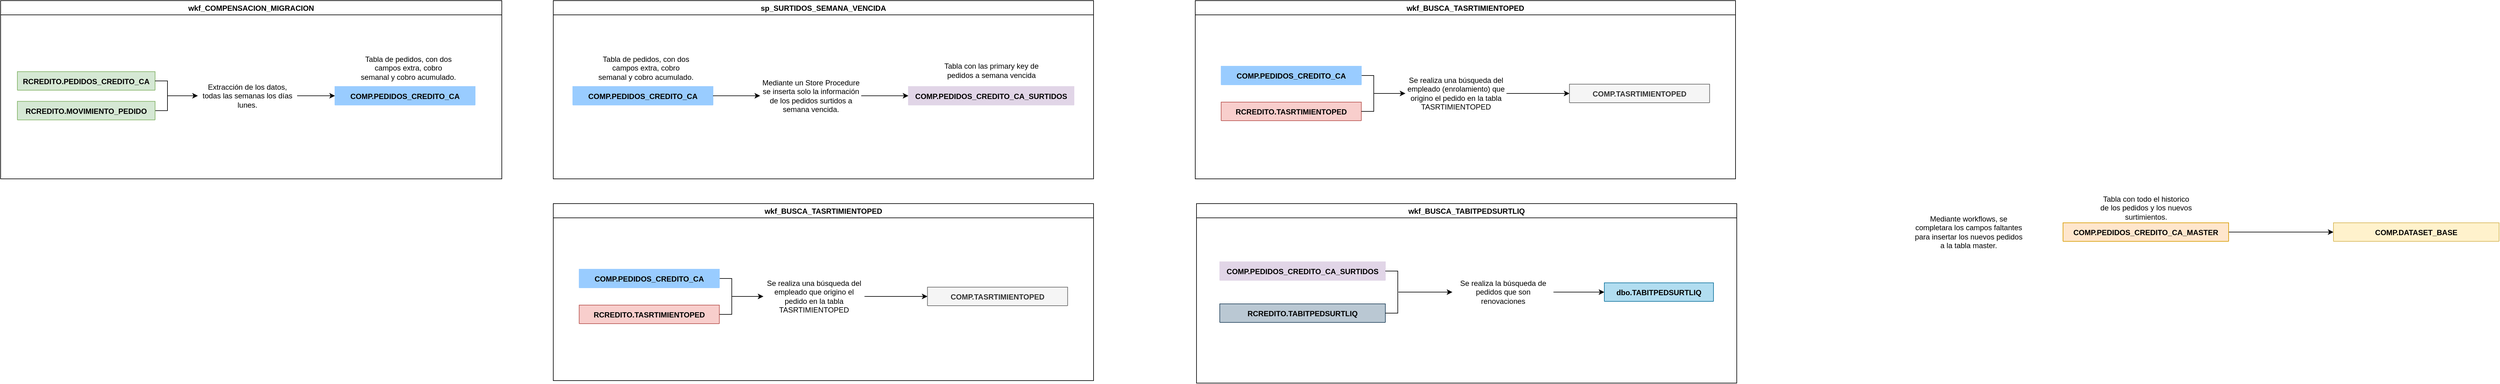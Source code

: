 <mxfile version="13.9.9" type="github"><diagram id="7vvKM-h0RmsxbN4j_LpW" name="Page-1"><mxGraphModel dx="594" dy="1976" grid="0" gridSize="10" guides="1" tooltips="1" connect="1" arrows="1" fold="1" page="1" pageScale="1" pageWidth="827" pageHeight="1169" background="#FFFFFF" math="0" shadow="0"><root><mxCell id="0"/><mxCell id="1" parent="0"/><mxCell id="TO6H9Lhz3oGzdz73a_7L-95" style="edgeStyle=orthogonalEdgeStyle;rounded=0;orthogonalLoop=1;jettySize=auto;html=1;" parent="1" source="TO6H9Lhz3oGzdz73a_7L-54" target="TO6H9Lhz3oGzdz73a_7L-82" edge="1"><mxGeometry relative="1" as="geometry"/></mxCell><mxCell id="TO6H9Lhz3oGzdz73a_7L-54" value="COMP.PEDIDOS_CREDITO_CA_MASTER" style="shape=table;startSize=30;container=1;collapsible=1;childLayout=tableLayout;fixedRows=1;rowLines=0;fontStyle=1;align=center;resizeLast=1;fillColor=#ffe6cc;strokeColor=#d79b00;" parent="1" vertex="1" collapsed="1"><mxGeometry x="4170" y="236" width="267" height="30" as="geometry"><mxRectangle x="2504" y="228" width="210.66" height="1045" as="alternateBounds"/></mxGeometry></mxCell><mxCell id="TO6H9Lhz3oGzdz73a_7L-55" value="" style="shape=partialRectangle;collapsible=0;dropTarget=0;pointerEvents=0;fillColor=none;top=0;left=0;bottom=1;right=0;points=[[0,0.5],[1,0.5]];portConstraint=eastwest;" parent="TO6H9Lhz3oGzdz73a_7L-54" vertex="1"><mxGeometry y="30" width="210.66" height="30" as="geometry"/></mxCell><mxCell id="TO6H9Lhz3oGzdz73a_7L-56" value="PK" style="shape=partialRectangle;connectable=0;fillColor=none;top=0;left=0;bottom=0;right=0;fontStyle=1;overflow=hidden;" parent="TO6H9Lhz3oGzdz73a_7L-55" vertex="1"><mxGeometry width="30" height="30" as="geometry"/></mxCell><mxCell id="TO6H9Lhz3oGzdz73a_7L-57" value="UniqueID" style="shape=partialRectangle;connectable=0;fillColor=none;top=0;left=0;bottom=0;right=0;align=left;spacingLeft=6;fontStyle=5;overflow=hidden;" parent="TO6H9Lhz3oGzdz73a_7L-55" vertex="1"><mxGeometry x="30" width="180.66" height="30" as="geometry"/></mxCell><mxCell id="TO6H9Lhz3oGzdz73a_7L-58" value="" style="shape=partialRectangle;collapsible=0;dropTarget=0;pointerEvents=0;fillColor=none;top=0;left=0;bottom=0;right=0;points=[[0,0.5],[1,0.5]];portConstraint=eastwest;" parent="TO6H9Lhz3oGzdz73a_7L-54" vertex="1"><mxGeometry y="60" width="210.66" height="935" as="geometry"/></mxCell><mxCell id="TO6H9Lhz3oGzdz73a_7L-59" value="" style="shape=partialRectangle;connectable=0;fillColor=none;top=0;left=0;bottom=0;right=0;editable=1;overflow=hidden;" parent="TO6H9Lhz3oGzdz73a_7L-58" vertex="1"><mxGeometry width="30" height="935" as="geometry"/></mxCell><mxCell id="TO6H9Lhz3oGzdz73a_7L-60" value="FIPAIS&#xA;FICANAL&#xA;FISUCURSAL&#xA;FINOPEDIDO&#xA;FICTEID&#xA;FINOTIENDA&#xA;FIPLAZO&#xA;FDCSALDOCAPITAL&#xA;FDCINTXFINANCIAR&#xA;FIUNIDADNEGOCIO&#xA;FDFECHASURT&#xA;FNIMPORTEABONO&#xA;FIZONAGEO&#xA;FCEMPNUM&#xA;FIPLATAFORMA&#xA;FINOMVTO&#xA;FNMOVPIMP&#xA;FITIPOOP&#xA;FISUCORIG&#xA;FINOPEDANT&#xA;FCEMPNUMSURT&#xA;FCEMPNUMORIGINA&#xA;FCEMPNUMACT&#xA;FINOTIENDAVEND&#xA;FIPAGOPUNTUAL&#xA;FIESSEGURO &#xA;FINOPEDIDOPPSEG &#xA;FITIPOCLIENTE&#xA;SDO_ACTUAL&#xA;MORA_ACTUAL&#xA;SDO_ATRASADO &#xA;SDOTOT_INI&#xA;PERIODOS_CORRIDOS&#xA;SEGMENTOPEDIDO_LIQ&#xA;PEDIDO_SEGURO&#xA;PAISGEO&#xA;CUADRANTEGEO&#xA;ZONAGEO&#xA;FCEMPLEADO_TOP&#xA;BAZ_DIGEMPLEADO&#xA;BAZDIGCANALVEND&#xA;FINOPEDIDOVEND&#xA;EMPLEADOTOPVEND&#xA;FIPAISORIG&#xA;FICANORIG&#xA;EMPLEADOTOPCTO&#xA;COBRO_ACUMULADO_LIQ&#xA;COBRO_SEMANA_LIQ&#xA;SDO_LIQUIDADO_RENOV_LIQ&#xA;PLAZO_LIQ&#xA;TIPO_CLIENTE_LIQ&#xA;PERIODOS_CORRIDOS_LIQ&#xA;SURTIMIENTO_LIQ&#xA;CAP_INI_LIQ&#xA;INT_INI_LIQ&#xA;SDOTOT_INI_LIQ&#xA;FIUNIDADNEGOCIO_LIQ&#xA;ABONONORMAL_LIQ&#xA;SDO_ATRASADO_LIQ&#xA;SEM_ATRASO_LIQ&#xA;SDO_ACTUAL_LIQ&#xA;MORA_ACTUAL_LIQ&#xA;PRIMA_SEGURO&#xA;ATRASO_INI&#xA;EMPLEADO_SURTIO_LIQ" style="shape=partialRectangle;connectable=0;fillColor=none;top=0;left=0;bottom=0;right=0;align=left;spacingLeft=6;overflow=hidden;" parent="TO6H9Lhz3oGzdz73a_7L-58" vertex="1"><mxGeometry x="30" width="180.66" height="935" as="geometry"/></mxCell><mxCell id="TO6H9Lhz3oGzdz73a_7L-61" value="" style="shape=partialRectangle;collapsible=0;dropTarget=0;pointerEvents=0;fillColor=none;top=0;left=0;bottom=0;right=0;points=[[0,0.5],[1,0.5]];portConstraint=eastwest;" parent="TO6H9Lhz3oGzdz73a_7L-54" vertex="1"><mxGeometry y="995" width="210.66" height="30" as="geometry"/></mxCell><mxCell id="TO6H9Lhz3oGzdz73a_7L-62" value="" style="shape=partialRectangle;connectable=0;fillColor=none;top=0;left=0;bottom=0;right=0;editable=1;overflow=hidden;" parent="TO6H9Lhz3oGzdz73a_7L-61" vertex="1"><mxGeometry width="30" height="30" as="geometry"/></mxCell><mxCell id="TO6H9Lhz3oGzdz73a_7L-63" value="" style="shape=partialRectangle;connectable=0;fillColor=none;top=0;left=0;bottom=0;right=0;align=left;spacingLeft=6;overflow=hidden;" parent="TO6H9Lhz3oGzdz73a_7L-61" vertex="1"><mxGeometry x="30" width="180.66" height="30" as="geometry"/></mxCell><mxCell id="TO6H9Lhz3oGzdz73a_7L-64" value="" style="shape=partialRectangle;collapsible=0;dropTarget=0;pointerEvents=0;fillColor=none;top=0;left=0;bottom=0;right=0;points=[[0,0.5],[1,0.5]];portConstraint=eastwest;" parent="TO6H9Lhz3oGzdz73a_7L-54" vertex="1"><mxGeometry y="1025" width="210.66" height="20" as="geometry"/></mxCell><mxCell id="TO6H9Lhz3oGzdz73a_7L-65" value="" style="shape=partialRectangle;connectable=0;fillColor=none;top=0;left=0;bottom=0;right=0;editable=1;overflow=hidden;" parent="TO6H9Lhz3oGzdz73a_7L-64" vertex="1"><mxGeometry width="30" height="20" as="geometry"/></mxCell><mxCell id="TO6H9Lhz3oGzdz73a_7L-66" value="" style="shape=partialRectangle;connectable=0;fillColor=none;top=0;left=0;bottom=0;right=0;align=left;spacingLeft=6;overflow=hidden;" parent="TO6H9Lhz3oGzdz73a_7L-64" vertex="1"><mxGeometry x="30" width="180.66" height="20" as="geometry"/></mxCell><mxCell id="XvfDKLHzEZaw35lS_-8k-10" value="Mediante workflows, se completara los campos faltantes para insertar los nuevos pedidos a la tabla master." style="text;html=1;strokeColor=none;fillColor=none;align=center;verticalAlign=middle;whiteSpace=wrap;rounded=0;" parent="1" vertex="1"><mxGeometry x="3928" y="230" width="180" height="42" as="geometry"/></mxCell><mxCell id="XvfDKLHzEZaw35lS_-8k-12" value="Tabla con todo el historico de los pedidos y los nuevos surtimientos." style="text;html=1;strokeColor=none;fillColor=none;align=center;verticalAlign=middle;whiteSpace=wrap;rounded=0;" parent="1" vertex="1"><mxGeometry x="4226.5" y="190" width="154" height="44" as="geometry"/></mxCell><mxCell id="TO6H9Lhz3oGzdz73a_7L-82" value="COMP.DATASET_BASE" style="shape=table;startSize=30;container=1;collapsible=1;childLayout=tableLayout;fixedRows=1;rowLines=0;fontStyle=1;align=center;resizeLast=1;fillColor=#fff2cc;strokeColor=#d6b656;" parent="1" vertex="1" collapsed="1"><mxGeometry x="4606" y="236" width="267" height="30" as="geometry"><mxRectangle x="2940" y="228" width="210.66" height="1225.582" as="alternateBounds"/></mxGeometry></mxCell><mxCell id="TO6H9Lhz3oGzdz73a_7L-83" value="" style="shape=partialRectangle;collapsible=0;dropTarget=0;pointerEvents=0;fillColor=none;top=0;left=0;bottom=1;right=0;points=[[0,0.5],[1,0.5]];portConstraint=eastwest;" parent="TO6H9Lhz3oGzdz73a_7L-82" vertex="1"><mxGeometry y="30" width="210.66" height="30" as="geometry"/></mxCell><mxCell id="TO6H9Lhz3oGzdz73a_7L-84" value="PK" style="shape=partialRectangle;connectable=0;fillColor=none;top=0;left=0;bottom=0;right=0;fontStyle=1;overflow=hidden;" parent="TO6H9Lhz3oGzdz73a_7L-83" vertex="1"><mxGeometry width="30" height="30" as="geometry"/></mxCell><mxCell id="TO6H9Lhz3oGzdz73a_7L-85" value="UniqueID" style="shape=partialRectangle;connectable=0;fillColor=none;top=0;left=0;bottom=0;right=0;align=left;spacingLeft=6;fontStyle=5;overflow=hidden;" parent="TO6H9Lhz3oGzdz73a_7L-83" vertex="1"><mxGeometry x="30" width="180.66" height="30" as="geometry"/></mxCell><mxCell id="TO6H9Lhz3oGzdz73a_7L-86" value="" style="shape=partialRectangle;collapsible=0;dropTarget=0;pointerEvents=0;fillColor=none;top=0;left=0;bottom=0;right=0;points=[[0,0.5],[1,0.5]];portConstraint=eastwest;" parent="TO6H9Lhz3oGzdz73a_7L-82" vertex="1"><mxGeometry y="60" width="210.66" height="1115" as="geometry"/></mxCell><mxCell id="TO6H9Lhz3oGzdz73a_7L-87" value="" style="shape=partialRectangle;connectable=0;fillColor=none;top=0;left=0;bottom=0;right=0;editable=1;overflow=hidden;" parent="TO6H9Lhz3oGzdz73a_7L-86" vertex="1"><mxGeometry width="30" height="1115" as="geometry"/></mxCell><mxCell id="TO6H9Lhz3oGzdz73a_7L-88" value="﻿FIPAISID&#xA;FICANAL&#xA;FISUCURSAL&#xA;FINOPEDIDO&#xA;SURTIMIENTO&#xA;ABONONORMAL&#xA;PLAZO&#xA;SDO_ACTUAL&#xA;MORA_ACTUAL&#xA;SDO_ATRASADO&#xA;CAP_INI&#xA;INT_INI&#xA;SDOTOT_INI&#xA;FIUNIDADNEGOCIO&#xA;PERIODOS_CORRIDOS&#xA;PAISCU&#xA;CANALCU&#xA;SUCURSALCU&#xA;FOLIO&#xA;TIPO_CLIENTE&#xA;SEM_ATRASO&#xA;FINGCIOID&#xA;FINOTIENDA&#xA;FICTEID&#xA;FIDIGITOVER&#xA;FCEMPNUM&#xA;SEGMENTO&#xA;FIDEPTOID&#xA;ZONACOBZA&#xA;PEDIDO_LIQ&#xA;PEDIDO_SEGURO&#xA;PAISGEO&#xA;CUADRANTEGEO&#xA;ZONAGEO&#xA;FCEMPLEADO_TOP&#xA;COBRO_ACUMULADO&#xA;COBRO_SEMANA&#xA;BAZ_DIGEMPLEADO&#xA;BAZDIG&#xA;FCEMPNUMORIGINA&#xA;CANALVEND&#xA;FINOTIENDAVEND&#xA;FINOPEDIDOVEND&#xA;EMPLEADOTOPVEND&#xA;FIPAISORIG&#xA;FICANORIG&#xA;FISUCORIG&#xA;FINOPEDANT&#xA;EMPLEADOTOPCTO&#xA;COBRO_ACUMULADO_LIQ&#xA;COBRO_SEMANA_LIQ&#xA;SDO_LIQUIDADO_RENOV_LIQ&#xA;PLAZO_LIQ&#xA;TIPO_CLIENTE_LIQ&#xA;PERIODOS_CORRIDOS_LIQ&#xA;SURTIMIENTO_LIQ&#xA;CAP_INI_LIQ&#xA;INT_INI_LIQ&#xA;SDOTOT_INI_LIQ&#xA;FIUNIDADNEGOCIO_LIQ&#xA;ABONONORMAL_LIQ&#xA;SDO_ATRASADO_LIQ&#xA;SEM_ATRASO_LIQ&#xA;SDO_ACTUAL_LIQ&#xA;MORA_ACTUAL_LIQ&#xA;PRIMA_SEGURO&#xA;FIESSEGURO&#xA;ATRASO_INI&#xA;EMPLEADO_SURTIO_LIQ&#xA;PAGO_PUNTUAL&#xA;PAIS_SOL&#xA;CANAL_SOL&#xA;SUCURSAL_SOL&#xA;NUMSOLICITUD&#xA;TIPO_SOL&#xA;FECHA_AUT&#xA;MARCAS&#xA;EMP_SOL&#xA;EMP_AUT" style="shape=partialRectangle;connectable=0;fillColor=none;top=0;left=0;bottom=0;right=0;align=left;spacingLeft=6;overflow=hidden;" parent="TO6H9Lhz3oGzdz73a_7L-86" vertex="1"><mxGeometry x="30" width="180.66" height="1115" as="geometry"/></mxCell><mxCell id="TO6H9Lhz3oGzdz73a_7L-89" value="" style="shape=partialRectangle;collapsible=0;dropTarget=0;pointerEvents=0;fillColor=none;top=0;left=0;bottom=0;right=0;points=[[0,0.5],[1,0.5]];portConstraint=eastwest;" parent="TO6H9Lhz3oGzdz73a_7L-82" vertex="1"><mxGeometry y="1175" width="210.66" height="30" as="geometry"/></mxCell><mxCell id="TO6H9Lhz3oGzdz73a_7L-90" value="" style="shape=partialRectangle;connectable=0;fillColor=none;top=0;left=0;bottom=0;right=0;editable=1;overflow=hidden;" parent="TO6H9Lhz3oGzdz73a_7L-89" vertex="1"><mxGeometry width="30" height="30" as="geometry"/></mxCell><mxCell id="TO6H9Lhz3oGzdz73a_7L-91" value="" style="shape=partialRectangle;connectable=0;fillColor=none;top=0;left=0;bottom=0;right=0;align=left;spacingLeft=6;overflow=hidden;" parent="TO6H9Lhz3oGzdz73a_7L-89" vertex="1"><mxGeometry x="30" width="180.66" height="30" as="geometry"/></mxCell><mxCell id="TO6H9Lhz3oGzdz73a_7L-92" value="" style="shape=partialRectangle;collapsible=0;dropTarget=0;pointerEvents=0;fillColor=none;top=0;left=0;bottom=0;right=0;points=[[0,0.5],[1,0.5]];portConstraint=eastwest;" parent="TO6H9Lhz3oGzdz73a_7L-82" vertex="1"><mxGeometry y="1205" width="210.66" height="20" as="geometry"/></mxCell><mxCell id="TO6H9Lhz3oGzdz73a_7L-93" value="" style="shape=partialRectangle;connectable=0;fillColor=none;top=0;left=0;bottom=0;right=0;editable=1;overflow=hidden;" parent="TO6H9Lhz3oGzdz73a_7L-92" vertex="1"><mxGeometry width="30" height="20" as="geometry"/></mxCell><mxCell id="TO6H9Lhz3oGzdz73a_7L-94" value="" style="shape=partialRectangle;connectable=0;fillColor=none;top=0;left=0;bottom=0;right=0;align=left;spacingLeft=6;overflow=hidden;" parent="TO6H9Lhz3oGzdz73a_7L-92" vertex="1"><mxGeometry x="30" width="180.66" height="20" as="geometry"/></mxCell><mxCell id="hutU6tRgzpRyq-CcQM-8-56" value="wkf_COMPENSACION_MIGRACION" style="swimlane;" vertex="1" parent="1"><mxGeometry x="845" y="-123" width="808" height="288" as="geometry"><mxRectangle x="845" y="-123" width="229" height="23" as="alternateBounds"/></mxGeometry></mxCell><mxCell id="hutU6tRgzpRyq-CcQM-8-161" value="RCREDITO.PEDIDOS_CREDITO_CA" style="shape=table;startSize=30;container=1;collapsible=1;childLayout=tableLayout;fixedRows=1;rowLines=0;fontStyle=1;align=center;resizeLast=1;fillColor=#d5e8d4;strokeColor=#82b366;" vertex="1" collapsed="1" parent="hutU6tRgzpRyq-CcQM-8-56"><mxGeometry x="27" y="114.75" width="222" height="30" as="geometry"><mxRectangle x="862" y="204" width="190" height="1200" as="alternateBounds"/></mxGeometry></mxCell><mxCell id="hutU6tRgzpRyq-CcQM-8-162" value="" style="shape=partialRectangle;collapsible=0;dropTarget=0;pointerEvents=0;fillColor=none;top=0;left=0;bottom=1;right=0;points=[[0,0.5],[1,0.5]];portConstraint=eastwest;" vertex="1" parent="hutU6tRgzpRyq-CcQM-8-161"><mxGeometry y="30" width="190" height="30" as="geometry"/></mxCell><mxCell id="hutU6tRgzpRyq-CcQM-8-163" value="PK" style="shape=partialRectangle;connectable=0;fillColor=none;top=0;left=0;bottom=0;right=0;fontStyle=1;overflow=hidden;" vertex="1" parent="hutU6tRgzpRyq-CcQM-8-162"><mxGeometry width="30" height="30" as="geometry"/></mxCell><mxCell id="hutU6tRgzpRyq-CcQM-8-164" value="UniqueID" style="shape=partialRectangle;connectable=0;fillColor=none;top=0;left=0;bottom=0;right=0;align=left;spacingLeft=6;fontStyle=5;overflow=hidden;" vertex="1" parent="hutU6tRgzpRyq-CcQM-8-162"><mxGeometry x="30" width="160" height="30" as="geometry"/></mxCell><mxCell id="hutU6tRgzpRyq-CcQM-8-165" value="" style="shape=partialRectangle;collapsible=0;dropTarget=0;pointerEvents=0;fillColor=none;top=0;left=0;bottom=0;right=0;points=[[0,0.5],[1,0.5]];portConstraint=eastwest;" vertex="1" parent="hutU6tRgzpRyq-CcQM-8-161"><mxGeometry y="60" width="190" height="1140" as="geometry"/></mxCell><mxCell id="hutU6tRgzpRyq-CcQM-8-166" value="" style="shape=partialRectangle;connectable=0;fillColor=none;top=0;left=0;bottom=0;right=0;editable=1;overflow=hidden;" vertex="1" parent="hutU6tRgzpRyq-CcQM-8-165"><mxGeometry width="30" height="1140" as="geometry"/></mxCell><mxCell id="hutU6tRgzpRyq-CcQM-8-167" value="FIPAISID&#xA;FICANAL&#xA;FISUCURSAL&#xA;FINOPEDIDO&#xA;FINGCIOID&#xA;FINOTIENDA&#xA;FICTEID&#xA;FIDIGITOVER&#xA;FDFECHASURT&#xA;FDINIPER&#xA;FNIMPORTEABONO&#xA;FDULTPAGO&#xA;FNIMPORTEULTPAGO&#xA;FIPLAZO&#xA;FIPERIODO&#xA;FNENGANCHE&#xA;FNSALDO&#xA;FNMORATORIOS&#xA;FNSALDOATRASADO&#xA;FIPERVENCIDOS&#xA;FIPERINACTIVIDAD&#xA;FIPERATRASO&#xA;FIPERATRAACUM&#xA;FICLASIFCUENTA&#xA;FINOGESTIONES&#xA;FIGESTSINCOBRO&#xA;FDULTIMAVISITA&#xA;FIRESULUVISITA&#xA;FINOPAGOS&#xA;FDULTIMOABONO&#xA;FNULTIMOABONO&#xA;FNULTABONOMORA&#xA;FNBONIFICA&#xA;FNIMPPAGARBONIF&#xA;FIPEDSTATUS&#xA;FDFECULTACT&#xA;FIDESPID&#xA;FNSDOANTMORA&#xA;FINOVECESATR&#xA;FIRUTA&#xA;FDCSALDOCAPITAL&#xA;FDCINTXFINANCIAR&#xA;FDCSALDOORIGINAL&#xA;FDCINTTOTXATRASO&#xA;FIPAGOSCAPITAL&#xA;FIPAGOSINTERESES&#xA;FCOBSERVACION&#xA;FIDEPTOID&#xA;FIZONAID&#xA;FCEMPNUM&#xA;FDFECHACANC&#xA;FNCREDVARIOS&#xA;FISEMATRAS&#xA;FITIPODEPTO&#xA;FIUNIDADNEGOCIO&#xA;FNPRECIOD&#xA;FIIDZONACOBZA&#xA;FIIDORIGEN&#xA;FNIMPTOTVENTA&#xA;FIEMISION&#xA;FISERIE&#xA;FIPERACTUAL&#xA;FIPERCORRIDO&#xA;FISTATUSEMISION&#xA;FCFOLIOPARAM&#xA;FITIPOCLIENTE&#xA;FIDIASSERV&#xA;FIDIASGRACIA&#xA;FISTATUSREGIONAL&#xA;FCEMPNUMET&#xA;FNIMPPAGADO&#xA;FNIMPDEVENG&#xA;FNULTIMPMORA&#xA;FCSTATCARTERA&#xA;FCCLASCAR&#xA;FISALDOIDNCALVENC&#xA;FISOLICITUDID&#xA;FIPAISCU&#xA;FICANALCU&#xA;FISUCURSALCU&#xA;FIFOLIO" style="shape=partialRectangle;connectable=0;fillColor=none;top=0;left=0;bottom=0;right=0;align=left;spacingLeft=6;overflow=hidden;" vertex="1" parent="hutU6tRgzpRyq-CcQM-8-165"><mxGeometry x="30" width="160" height="1140" as="geometry"/></mxCell><mxCell id="hutU6tRgzpRyq-CcQM-8-168" value="COMP.PEDIDOS_CREDITO_CA" style="shape=table;startSize=30;container=1;collapsible=1;childLayout=tableLayout;fixedRows=1;rowLines=0;fontStyle=1;align=center;resizeLast=1;fillColor=#99CCFF;strokeColor=#99CCFF;" vertex="1" collapsed="1" parent="hutU6tRgzpRyq-CcQM-8-56"><mxGeometry x="539" y="138.75" width="226" height="30" as="geometry"><mxRectangle x="1374" y="228" width="188" height="1225.757" as="alternateBounds"/></mxGeometry></mxCell><mxCell id="hutU6tRgzpRyq-CcQM-8-169" value="" style="shape=partialRectangle;collapsible=0;dropTarget=0;pointerEvents=0;fillColor=none;top=0;left=0;bottom=1;right=0;points=[[0,0.5],[1,0.5]];portConstraint=eastwest;" vertex="1" parent="hutU6tRgzpRyq-CcQM-8-168"><mxGeometry y="30" width="188" height="30" as="geometry"/></mxCell><mxCell id="hutU6tRgzpRyq-CcQM-8-170" value="PK" style="shape=partialRectangle;connectable=0;fillColor=none;top=0;left=0;bottom=0;right=0;fontStyle=1;overflow=hidden;" vertex="1" parent="hutU6tRgzpRyq-CcQM-8-169"><mxGeometry width="30" height="30" as="geometry"/></mxCell><mxCell id="hutU6tRgzpRyq-CcQM-8-171" value="UniqueID" style="shape=partialRectangle;connectable=0;fillColor=none;top=0;left=0;bottom=0;right=0;align=left;spacingLeft=6;fontStyle=5;overflow=hidden;" vertex="1" parent="hutU6tRgzpRyq-CcQM-8-169"><mxGeometry x="30" width="158" height="30" as="geometry"/></mxCell><mxCell id="hutU6tRgzpRyq-CcQM-8-172" value="" style="shape=partialRectangle;collapsible=0;dropTarget=0;pointerEvents=0;fillColor=none;top=0;left=0;bottom=0;right=0;points=[[0,0.5],[1,0.5]];portConstraint=eastwest;" vertex="1" parent="hutU6tRgzpRyq-CcQM-8-168"><mxGeometry y="60" width="188" height="1165" as="geometry"/></mxCell><mxCell id="hutU6tRgzpRyq-CcQM-8-173" value="" style="shape=partialRectangle;connectable=0;fillColor=none;top=0;left=0;bottom=0;right=0;editable=1;overflow=hidden;" vertex="1" parent="hutU6tRgzpRyq-CcQM-8-172"><mxGeometry width="30" height="1165" as="geometry"/></mxCell><mxCell id="hutU6tRgzpRyq-CcQM-8-174" value="FIPAISID&#xA;FICANAL&#xA;FISUCURSAL&#xA;FINOPEDIDO&#xA;FINGCIOID&#xA;FINOTIENDA&#xA;FICTEID&#xA;FIDIGITOVER&#xA;FDFECHASURT&#xA;FDINIPER&#xA;FNIMPORTEABONO&#xA;FDULTPAGO&#xA;FNIMPORTEULTPAGO&#xA;FIPLAZO&#xA;FIPERIODO&#xA;FNENGANCHE&#xA;FNSALDO&#xA;FNMORATORIOS&#xA;FNSALDOATRASADO&#xA;FIPERVENCIDOS&#xA;FIPERINACTIVIDAD&#xA;FIPERATRASO&#xA;FIPERATRAACUM&#xA;FICLASIFCUENTA&#xA;FINOGESTIONES&#xA;FIGESTSINCOBRO&#xA;FDULTIMAVISITA&#xA;FIRESULUVISITA&#xA;FINOPAGOS&#xA;FDULTIMOABONO&#xA;FNULTIMOABONO&#xA;FNULTABONOMORA&#xA;FNBONIFICA&#xA;FNIMPPAGARBONIF&#xA;FIPEDSTATUS&#xA;FDFECULTACT&#xA;FIDESPID&#xA;FNSDOANTMORA&#xA;FINOVECESATR&#xA;FIRUTA&#xA;FDCSALDOCAPITAL&#xA;FDCINTXFINANCIAR&#xA;FDCSALDOORIGINAL&#xA;FDCINTTOTXATRASO&#xA;FIPAGOSCAPITAL&#xA;FIPAGOSINTERESES&#xA;FCOBSERVACION&#xA;FIDEPTOID&#xA;FIZONAID&#xA;FCEMPNUM&#xA;FDFECHACANC&#xA;FNCREDVARIOS&#xA;FISEMATRAS&#xA;FITIPODEPTO&#xA;FIUNIDADNEGOCIO&#xA;FNPRECIOD&#xA;FIIDZONACOBZA&#xA;FIIDORIGEN&#xA;FNIMPTOTVENTA&#xA;FIEMISION&#xA;FISERIE&#xA;FIPERACTUAL&#xA;FIPERCORRIDO&#xA;FISTATUSEMISION&#xA;FCFOLIOPARAM&#xA;FITIPOCLIENTE&#xA;FIDIASSERV&#xA;FIDIASGRACIA&#xA;FISTATUSREGIONAL&#xA;FCEMPNUMET&#xA;FNIMPPAGADO&#xA;FNIMPDEVENG&#xA;FNULTIMPMORA&#xA;FCSTATCARTERA&#xA;FCCLASCAR&#xA;FISALDOIDNCALVENC&#xA;FISOLICITUDID&#xA;FIPAISCU&#xA;FICANALCU&#xA;FISUCURSALCU&#xA;FIFOLIO&#xA;FNCOBROSEM&#xA;FNCOBROACUM&#xA;" style="shape=partialRectangle;connectable=0;fillColor=none;top=0;left=0;bottom=0;right=0;align=left;spacingLeft=6;overflow=hidden;" vertex="1" parent="hutU6tRgzpRyq-CcQM-8-172"><mxGeometry x="30" width="158" height="1165" as="geometry"/></mxCell><mxCell id="hutU6tRgzpRyq-CcQM-8-175" style="edgeStyle=orthogonalEdgeStyle;rounded=0;orthogonalLoop=1;jettySize=auto;html=1;endArrow=none;endFill=0;startArrow=classic;startFill=1;" edge="1" parent="hutU6tRgzpRyq-CcQM-8-56" source="hutU6tRgzpRyq-CcQM-8-176"><mxGeometry relative="1" as="geometry"><mxPoint x="269" y="153.75" as="targetPoint"/></mxGeometry></mxCell><mxCell id="hutU6tRgzpRyq-CcQM-8-176" value="Extracción de los datos, todas las semanas los días lunes." style="text;html=1;strokeColor=none;fillColor=none;align=center;verticalAlign=middle;whiteSpace=wrap;rounded=0;" vertex="1" parent="hutU6tRgzpRyq-CcQM-8-56"><mxGeometry x="318" y="100.25" width="160" height="107" as="geometry"/></mxCell><mxCell id="hutU6tRgzpRyq-CcQM-8-160" style="edgeStyle=orthogonalEdgeStyle;rounded=0;orthogonalLoop=1;jettySize=auto;html=1;" edge="1" parent="hutU6tRgzpRyq-CcQM-8-56" source="hutU6tRgzpRyq-CcQM-8-176" target="hutU6tRgzpRyq-CcQM-8-168"><mxGeometry relative="1" as="geometry"/></mxCell><mxCell id="hutU6tRgzpRyq-CcQM-8-177" value="Tabla de pedidos, con dos campos extra, cobro semanal y cobro acumulado." style="text;html=1;strokeColor=none;fillColor=none;align=center;verticalAlign=middle;whiteSpace=wrap;rounded=0;" vertex="1" parent="hutU6tRgzpRyq-CcQM-8-56"><mxGeometry x="578.5" y="80.75" width="157" height="56" as="geometry"/></mxCell><mxCell id="hutU6tRgzpRyq-CcQM-8-178" style="edgeStyle=orthogonalEdgeStyle;rounded=0;orthogonalLoop=1;jettySize=auto;html=1;entryX=1;entryY=0.5;entryDx=0;entryDy=0;endArrow=none;endFill=0;" edge="1" parent="hutU6tRgzpRyq-CcQM-8-56" source="hutU6tRgzpRyq-CcQM-8-179" target="hutU6tRgzpRyq-CcQM-8-161"><mxGeometry relative="1" as="geometry"><Array as="points"><mxPoint x="269" y="177.75"/><mxPoint x="269" y="129.75"/></Array></mxGeometry></mxCell><mxCell id="hutU6tRgzpRyq-CcQM-8-179" value="RCREDITO.MOVIMIENTO_PEDIDO" style="shape=table;startSize=30;container=1;collapsible=1;childLayout=tableLayout;fixedRows=1;rowLines=0;fontStyle=1;align=center;resizeLast=1;fillColor=#d5e8d4;strokeColor=#82b366;" vertex="1" collapsed="1" parent="hutU6tRgzpRyq-CcQM-8-56"><mxGeometry x="27" y="162.75" width="222" height="30" as="geometry"><mxRectangle x="862" y="252" width="190" height="253" as="alternateBounds"/></mxGeometry></mxCell><mxCell id="hutU6tRgzpRyq-CcQM-8-180" value="" style="shape=partialRectangle;collapsible=0;dropTarget=0;pointerEvents=0;fillColor=none;top=0;left=0;bottom=1;right=0;points=[[0,0.5],[1,0.5]];portConstraint=eastwest;" vertex="1" parent="hutU6tRgzpRyq-CcQM-8-179"><mxGeometry y="30" width="190" height="30" as="geometry"/></mxCell><mxCell id="hutU6tRgzpRyq-CcQM-8-181" value="PK" style="shape=partialRectangle;connectable=0;fillColor=none;top=0;left=0;bottom=0;right=0;fontStyle=1;overflow=hidden;" vertex="1" parent="hutU6tRgzpRyq-CcQM-8-180"><mxGeometry width="30" height="30" as="geometry"/></mxCell><mxCell id="hutU6tRgzpRyq-CcQM-8-182" value="UniqueID" style="shape=partialRectangle;connectable=0;fillColor=none;top=0;left=0;bottom=0;right=0;align=left;spacingLeft=6;fontStyle=5;overflow=hidden;" vertex="1" parent="hutU6tRgzpRyq-CcQM-8-180"><mxGeometry x="30" width="160" height="30" as="geometry"/></mxCell><mxCell id="hutU6tRgzpRyq-CcQM-8-183" value="" style="shape=partialRectangle;collapsible=0;dropTarget=0;pointerEvents=0;fillColor=none;top=0;left=0;bottom=0;right=0;points=[[0,0.5],[1,0.5]];portConstraint=eastwest;" vertex="1" parent="hutU6tRgzpRyq-CcQM-8-179"><mxGeometry y="60" width="190" height="193" as="geometry"/></mxCell><mxCell id="hutU6tRgzpRyq-CcQM-8-184" value="" style="shape=partialRectangle;connectable=0;fillColor=none;top=0;left=0;bottom=0;right=0;editable=1;overflow=hidden;" vertex="1" parent="hutU6tRgzpRyq-CcQM-8-183"><mxGeometry width="30" height="193" as="geometry"/></mxCell><mxCell id="hutU6tRgzpRyq-CcQM-8-185" value="FIPAISID&#xA;FICANAL&#xA;FISUCURSAL&#xA;FINOPEDIDO&#xA;FINOMOVTO&#xA;FINOTRANSAC&#xA;FITIPOOP&#xA;FDFECMOVTOPED&#xA;FIMOVPCARABO&#xA;FNMOVPIMP&#xA;FCUSERID&#xA;FCWS&#xA;FICONCEPMOV" style="shape=partialRectangle;connectable=0;fillColor=none;top=0;left=0;bottom=0;right=0;align=left;spacingLeft=6;overflow=hidden;" vertex="1" parent="hutU6tRgzpRyq-CcQM-8-183"><mxGeometry x="30" width="160" height="193" as="geometry"/></mxCell><mxCell id="hutU6tRgzpRyq-CcQM-8-186" value="sp_SURTIDOS_SEMANA_VENCIDA" style="swimlane;" vertex="1" parent="1"><mxGeometry x="1736" y="-123" width="871" height="288" as="geometry"><mxRectangle x="845" y="-123" width="229" height="23" as="alternateBounds"/></mxGeometry></mxCell><mxCell id="hutU6tRgzpRyq-CcQM-8-272" value="COMP.PEDIDOS_CREDITO_CA" style="shape=table;startSize=30;container=1;collapsible=1;childLayout=tableLayout;fixedRows=1;rowLines=0;fontStyle=1;align=center;resizeLast=1;fillColor=#99CCFF;strokeColor=#99CCFF;" vertex="1" collapsed="1" parent="hutU6tRgzpRyq-CcQM-8-186"><mxGeometry x="31.5" y="138.75" width="226" height="30" as="geometry"><mxRectangle x="1374" y="228" width="188" height="1225.757" as="alternateBounds"/></mxGeometry></mxCell><mxCell id="hutU6tRgzpRyq-CcQM-8-273" value="" style="shape=partialRectangle;collapsible=0;dropTarget=0;pointerEvents=0;fillColor=none;top=0;left=0;bottom=1;right=0;points=[[0,0.5],[1,0.5]];portConstraint=eastwest;" vertex="1" parent="hutU6tRgzpRyq-CcQM-8-272"><mxGeometry y="30" width="188" height="30" as="geometry"/></mxCell><mxCell id="hutU6tRgzpRyq-CcQM-8-274" value="PK" style="shape=partialRectangle;connectable=0;fillColor=none;top=0;left=0;bottom=0;right=0;fontStyle=1;overflow=hidden;" vertex="1" parent="hutU6tRgzpRyq-CcQM-8-273"><mxGeometry width="30" height="30" as="geometry"/></mxCell><mxCell id="hutU6tRgzpRyq-CcQM-8-275" value="UniqueID" style="shape=partialRectangle;connectable=0;fillColor=none;top=0;left=0;bottom=0;right=0;align=left;spacingLeft=6;fontStyle=5;overflow=hidden;" vertex="1" parent="hutU6tRgzpRyq-CcQM-8-273"><mxGeometry x="30" width="158" height="30" as="geometry"/></mxCell><mxCell id="hutU6tRgzpRyq-CcQM-8-276" value="" style="shape=partialRectangle;collapsible=0;dropTarget=0;pointerEvents=0;fillColor=none;top=0;left=0;bottom=0;right=0;points=[[0,0.5],[1,0.5]];portConstraint=eastwest;" vertex="1" parent="hutU6tRgzpRyq-CcQM-8-272"><mxGeometry y="60" width="188" height="1165" as="geometry"/></mxCell><mxCell id="hutU6tRgzpRyq-CcQM-8-277" value="" style="shape=partialRectangle;connectable=0;fillColor=none;top=0;left=0;bottom=0;right=0;editable=1;overflow=hidden;" vertex="1" parent="hutU6tRgzpRyq-CcQM-8-276"><mxGeometry width="30" height="1165" as="geometry"/></mxCell><mxCell id="hutU6tRgzpRyq-CcQM-8-278" value="FIPAISID&#xA;FICANAL&#xA;FISUCURSAL&#xA;FINOPEDIDO&#xA;FINGCIOID&#xA;FINOTIENDA&#xA;FICTEID&#xA;FIDIGITOVER&#xA;FDFECHASURT&#xA;FDINIPER&#xA;FNIMPORTEABONO&#xA;FDULTPAGO&#xA;FNIMPORTEULTPAGO&#xA;FIPLAZO&#xA;FIPERIODO&#xA;FNENGANCHE&#xA;FNSALDO&#xA;FNMORATORIOS&#xA;FNSALDOATRASADO&#xA;FIPERVENCIDOS&#xA;FIPERINACTIVIDAD&#xA;FIPERATRASO&#xA;FIPERATRAACUM&#xA;FICLASIFCUENTA&#xA;FINOGESTIONES&#xA;FIGESTSINCOBRO&#xA;FDULTIMAVISITA&#xA;FIRESULUVISITA&#xA;FINOPAGOS&#xA;FDULTIMOABONO&#xA;FNULTIMOABONO&#xA;FNULTABONOMORA&#xA;FNBONIFICA&#xA;FNIMPPAGARBONIF&#xA;FIPEDSTATUS&#xA;FDFECULTACT&#xA;FIDESPID&#xA;FNSDOANTMORA&#xA;FINOVECESATR&#xA;FIRUTA&#xA;FDCSALDOCAPITAL&#xA;FDCINTXFINANCIAR&#xA;FDCSALDOORIGINAL&#xA;FDCINTTOTXATRASO&#xA;FIPAGOSCAPITAL&#xA;FIPAGOSINTERESES&#xA;FCOBSERVACION&#xA;FIDEPTOID&#xA;FIZONAID&#xA;FCEMPNUM&#xA;FDFECHACANC&#xA;FNCREDVARIOS&#xA;FISEMATRAS&#xA;FITIPODEPTO&#xA;FIUNIDADNEGOCIO&#xA;FNPRECIOD&#xA;FIIDZONACOBZA&#xA;FIIDORIGEN&#xA;FNIMPTOTVENTA&#xA;FIEMISION&#xA;FISERIE&#xA;FIPERACTUAL&#xA;FIPERCORRIDO&#xA;FISTATUSEMISION&#xA;FCFOLIOPARAM&#xA;FITIPOCLIENTE&#xA;FIDIASSERV&#xA;FIDIASGRACIA&#xA;FISTATUSREGIONAL&#xA;FCEMPNUMET&#xA;FNIMPPAGADO&#xA;FNIMPDEVENG&#xA;FNULTIMPMORA&#xA;FCSTATCARTERA&#xA;FCCLASCAR&#xA;FISALDOIDNCALVENC&#xA;FISOLICITUDID&#xA;FIPAISCU&#xA;FICANALCU&#xA;FISUCURSALCU&#xA;FIFOLIO&#xA;FNCOBROSEM&#xA;FNCOBROACUM&#xA;" style="shape=partialRectangle;connectable=0;fillColor=none;top=0;left=0;bottom=0;right=0;align=left;spacingLeft=6;overflow=hidden;" vertex="1" parent="hutU6tRgzpRyq-CcQM-8-276"><mxGeometry x="30" width="158" height="1165" as="geometry"/></mxCell><mxCell id="hutU6tRgzpRyq-CcQM-8-279" value="Tabla de pedidos, con dos campos extra, cobro semanal y cobro acumulado." style="text;html=1;strokeColor=none;fillColor=none;align=center;verticalAlign=middle;whiteSpace=wrap;rounded=0;" vertex="1" parent="hutU6tRgzpRyq-CcQM-8-186"><mxGeometry x="71" y="80.75" width="157" height="56" as="geometry"/></mxCell><mxCell id="hutU6tRgzpRyq-CcQM-8-280" value="COMP.PEDIDOS_CREDITO_CA_SURTIDOS" style="shape=table;startSize=30;container=1;collapsible=1;childLayout=tableLayout;fixedRows=1;rowLines=0;fontStyle=1;align=center;resizeLast=1;strokeColor=#E1D5E7;fillColor=#E1D5E7;" vertex="1" collapsed="1" parent="hutU6tRgzpRyq-CcQM-8-186"><mxGeometry x="572.5" y="138.75" width="267" height="30" as="geometry"><mxRectangle x="572.5" y="138.75" width="210.66" height="245.033" as="alternateBounds"/></mxGeometry></mxCell><mxCell id="hutU6tRgzpRyq-CcQM-8-281" value="" style="shape=partialRectangle;collapsible=0;dropTarget=0;pointerEvents=0;fillColor=none;top=0;left=0;bottom=1;right=0;points=[[0,0.5],[1,0.5]];portConstraint=eastwest;" vertex="1" parent="hutU6tRgzpRyq-CcQM-8-280"><mxGeometry y="30" width="210.66" height="30" as="geometry"/></mxCell><mxCell id="hutU6tRgzpRyq-CcQM-8-282" value="PK" style="shape=partialRectangle;connectable=0;fillColor=none;top=0;left=0;bottom=0;right=0;fontStyle=1;overflow=hidden;" vertex="1" parent="hutU6tRgzpRyq-CcQM-8-281"><mxGeometry width="30" height="30" as="geometry"/></mxCell><mxCell id="hutU6tRgzpRyq-CcQM-8-283" value="UniqueID" style="shape=partialRectangle;connectable=0;fillColor=none;top=0;left=0;bottom=0;right=0;align=left;spacingLeft=6;fontStyle=5;overflow=hidden;" vertex="1" parent="hutU6tRgzpRyq-CcQM-8-281"><mxGeometry x="30" width="180.66" height="30" as="geometry"/></mxCell><mxCell id="hutU6tRgzpRyq-CcQM-8-284" value="" style="shape=partialRectangle;collapsible=0;dropTarget=0;pointerEvents=0;fillColor=none;top=0;left=0;bottom=0;right=0;points=[[0,0.5],[1,0.5]];portConstraint=eastwest;" vertex="1" parent="hutU6tRgzpRyq-CcQM-8-280"><mxGeometry y="60" width="210.66" height="185" as="geometry"/></mxCell><mxCell id="hutU6tRgzpRyq-CcQM-8-285" value="" style="shape=partialRectangle;connectable=0;fillColor=none;top=0;left=0;bottom=0;right=0;editable=1;overflow=hidden;" vertex="1" parent="hutU6tRgzpRyq-CcQM-8-284"><mxGeometry width="30" height="185" as="geometry"/></mxCell><mxCell id="hutU6tRgzpRyq-CcQM-8-286" value="FIPAISID&#xA;FICANAL&#xA;FISUCURSAL&#xA;FINOPEDIDO&#xA;FICTECU&#xA;FIPAISCU&#xA;CANALCU&#xA;FOLIOCU&#xA;SUCURSALCU&#xA;FINGCIOID&#xA;FICTEID&#xA;FINOTIENDA&#xA;FIDIGITOVER&#xA;FDFECHASURT&#xA;" style="shape=partialRectangle;connectable=0;fillColor=none;top=0;left=0;bottom=0;right=0;align=left;spacingLeft=6;overflow=hidden;" vertex="1" parent="hutU6tRgzpRyq-CcQM-8-284"><mxGeometry x="30" width="180.66" height="185" as="geometry"/></mxCell><mxCell id="hutU6tRgzpRyq-CcQM-8-293" value="Mediante un Store Procedure se inserta solo la información de los pedidos surtidos a semana vencida." style="text;html=1;strokeColor=none;fillColor=none;align=center;verticalAlign=middle;whiteSpace=wrap;rounded=0;" vertex="1" parent="hutU6tRgzpRyq-CcQM-8-186"><mxGeometry x="333.5" y="128.25" width="163" height="51" as="geometry"/></mxCell><mxCell id="hutU6tRgzpRyq-CcQM-8-271" style="edgeStyle=orthogonalEdgeStyle;rounded=0;orthogonalLoop=1;jettySize=auto;html=1;" edge="1" parent="hutU6tRgzpRyq-CcQM-8-186" source="hutU6tRgzpRyq-CcQM-8-293" target="hutU6tRgzpRyq-CcQM-8-280"><mxGeometry relative="1" as="geometry"/></mxCell><mxCell id="hutU6tRgzpRyq-CcQM-8-294" style="edgeStyle=orthogonalEdgeStyle;rounded=0;orthogonalLoop=1;jettySize=auto;html=1;" edge="1" parent="hutU6tRgzpRyq-CcQM-8-186" source="hutU6tRgzpRyq-CcQM-8-272" target="hutU6tRgzpRyq-CcQM-8-293"><mxGeometry relative="1" as="geometry"><mxPoint x="262.5" y="153.75" as="sourcePoint"/><mxPoint x="572.5" y="153.75" as="targetPoint"/></mxGeometry></mxCell><mxCell id="hutU6tRgzpRyq-CcQM-8-295" value="Tabla con las primary key de pedidos a semana vencida " style="text;html=1;strokeColor=none;fillColor=none;align=center;verticalAlign=middle;whiteSpace=wrap;rounded=0;" vertex="1" parent="hutU6tRgzpRyq-CcQM-8-186"><mxGeometry x="627.5" y="84.75" width="157" height="56" as="geometry"/></mxCell><mxCell id="hutU6tRgzpRyq-CcQM-8-296" value="wkf_BUSCA_TASRTIMIENTOPED" style="swimlane;" vertex="1" parent="1"><mxGeometry x="1736" y="205" width="871" height="286" as="geometry"><mxRectangle x="845" y="-123" width="229" height="23" as="alternateBounds"/></mxGeometry></mxCell><mxCell id="hutU6tRgzpRyq-CcQM-8-322" value="RCREDITO.TASRTIMIENTOPED" style="shape=table;startSize=30;container=1;collapsible=1;childLayout=tableLayout;fixedRows=1;rowLines=0;fontStyle=1;align=center;resizeLast=1;fillColor=#f8cecc;strokeColor=#b85450;" vertex="1" collapsed="1" parent="hutU6tRgzpRyq-CcQM-8-296"><mxGeometry x="41.75" y="164" width="226" height="30" as="geometry"><mxRectangle x="41.75" y="164" width="188" height="256" as="alternateBounds"/></mxGeometry></mxCell><mxCell id="hutU6tRgzpRyq-CcQM-8-323" value="" style="shape=partialRectangle;collapsible=0;dropTarget=0;pointerEvents=0;fillColor=none;top=0;left=0;bottom=1;right=0;points=[[0,0.5],[1,0.5]];portConstraint=eastwest;" vertex="1" parent="hutU6tRgzpRyq-CcQM-8-322"><mxGeometry y="30" width="188" height="30" as="geometry"/></mxCell><mxCell id="hutU6tRgzpRyq-CcQM-8-324" value="PK" style="shape=partialRectangle;connectable=0;fillColor=none;top=0;left=0;bottom=0;right=0;fontStyle=1;overflow=hidden;" vertex="1" parent="hutU6tRgzpRyq-CcQM-8-323"><mxGeometry width="30" height="30" as="geometry"/></mxCell><mxCell id="hutU6tRgzpRyq-CcQM-8-325" value="UniqueID" style="shape=partialRectangle;connectable=0;fillColor=none;top=0;left=0;bottom=0;right=0;align=left;spacingLeft=6;fontStyle=5;overflow=hidden;" vertex="1" parent="hutU6tRgzpRyq-CcQM-8-323"><mxGeometry x="30" width="158" height="30" as="geometry"/></mxCell><mxCell id="hutU6tRgzpRyq-CcQM-8-326" value="" style="shape=partialRectangle;collapsible=0;dropTarget=0;pointerEvents=0;fillColor=none;top=0;left=0;bottom=0;right=0;points=[[0,0.5],[1,0.5]];portConstraint=eastwest;" vertex="1" parent="hutU6tRgzpRyq-CcQM-8-322"><mxGeometry y="60" width="188" height="196" as="geometry"/></mxCell><mxCell id="hutU6tRgzpRyq-CcQM-8-327" value="" style="shape=partialRectangle;connectable=0;fillColor=none;top=0;left=0;bottom=0;right=0;editable=1;overflow=hidden;" vertex="1" parent="hutU6tRgzpRyq-CcQM-8-326"><mxGeometry width="30" height="196" as="geometry"/></mxCell><mxCell id="hutU6tRgzpRyq-CcQM-8-328" value="FIPAISID&#xA;FICANAL&#xA;FISUCURSAL&#xA;FINOPEDIDO&#xA;FCEMPNUMSURT&#xA;FDFECHASURT&#xA;FCEMPNUMORIGINA&#xA;FDFECHAORIGINA&#xA;FIANIOSURT&#xA;FISEMSURT&#xA;FIMARCA&#xA;FDFECHAACTUALIZA&#xA;FCEMPNUMACT" style="shape=partialRectangle;connectable=0;fillColor=none;top=0;left=0;bottom=0;right=0;align=left;spacingLeft=6;overflow=hidden;" vertex="1" parent="hutU6tRgzpRyq-CcQM-8-326"><mxGeometry x="30" width="158" height="196" as="geometry"/></mxCell><mxCell id="hutU6tRgzpRyq-CcQM-8-329" value="COMP.TASRTIMIENTOPED" style="shape=table;startSize=30;container=1;collapsible=1;childLayout=tableLayout;fixedRows=1;rowLines=0;fontStyle=1;align=center;resizeLast=1;fillColor=#f5f5f5;strokeColor=#666666;fontColor=#333333;" vertex="1" collapsed="1" parent="hutU6tRgzpRyq-CcQM-8-296"><mxGeometry x="603.25" y="135" width="226" height="30" as="geometry"><mxRectangle x="603.25" y="135" width="188" height="140" as="alternateBounds"/></mxGeometry></mxCell><mxCell id="hutU6tRgzpRyq-CcQM-8-330" value="" style="shape=partialRectangle;collapsible=0;dropTarget=0;pointerEvents=0;fillColor=none;top=0;left=0;bottom=1;right=0;points=[[0,0.5],[1,0.5]];portConstraint=eastwest;" vertex="1" parent="hutU6tRgzpRyq-CcQM-8-329"><mxGeometry y="30" width="188" height="30" as="geometry"/></mxCell><mxCell id="hutU6tRgzpRyq-CcQM-8-331" value="PK" style="shape=partialRectangle;connectable=0;fillColor=none;top=0;left=0;bottom=0;right=0;fontStyle=1;overflow=hidden;" vertex="1" parent="hutU6tRgzpRyq-CcQM-8-330"><mxGeometry width="30" height="30" as="geometry"/></mxCell><mxCell id="hutU6tRgzpRyq-CcQM-8-332" value="UniqueID" style="shape=partialRectangle;connectable=0;fillColor=none;top=0;left=0;bottom=0;right=0;align=left;spacingLeft=6;fontStyle=5;overflow=hidden;" vertex="1" parent="hutU6tRgzpRyq-CcQM-8-330"><mxGeometry x="30" width="158" height="30" as="geometry"/></mxCell><mxCell id="hutU6tRgzpRyq-CcQM-8-333" value="" style="shape=partialRectangle;collapsible=0;dropTarget=0;pointerEvents=0;fillColor=none;top=0;left=0;bottom=0;right=0;points=[[0,0.5],[1,0.5]];portConstraint=eastwest;" vertex="1" parent="hutU6tRgzpRyq-CcQM-8-329"><mxGeometry y="60" width="188" height="80" as="geometry"/></mxCell><mxCell id="hutU6tRgzpRyq-CcQM-8-334" value="" style="shape=partialRectangle;connectable=0;fillColor=none;top=0;left=0;bottom=0;right=0;editable=1;overflow=hidden;" vertex="1" parent="hutU6tRgzpRyq-CcQM-8-333"><mxGeometry width="30" height="80" as="geometry"/></mxCell><mxCell id="hutU6tRgzpRyq-CcQM-8-335" value="FIPAISID&#xA;FICANAL&#xA;FISUCURSAL&#xA;FINOPEDIDO&#xA;FCEMPNUMORIGINA" style="shape=partialRectangle;connectable=0;fillColor=none;top=0;left=0;bottom=0;right=0;align=left;spacingLeft=6;overflow=hidden;" vertex="1" parent="hutU6tRgzpRyq-CcQM-8-333"><mxGeometry x="30" width="158" height="80" as="geometry"/></mxCell><mxCell id="hutU6tRgzpRyq-CcQM-8-336" style="edgeStyle=orthogonalEdgeStyle;rounded=0;orthogonalLoop=1;jettySize=auto;html=1;entryX=1;entryY=0.5;entryDx=0;entryDy=0;startArrow=none;startFill=0;endArrow=none;endFill=0;" edge="1" parent="hutU6tRgzpRyq-CcQM-8-296" source="hutU6tRgzpRyq-CcQM-8-337" target="hutU6tRgzpRyq-CcQM-8-322"><mxGeometry relative="1" as="geometry"><Array as="points"><mxPoint x="287.75" y="121"/><mxPoint x="287.75" y="179"/></Array></mxGeometry></mxCell><mxCell id="hutU6tRgzpRyq-CcQM-8-337" value="COMP.PEDIDOS_CREDITO_CA" style="shape=table;startSize=30;container=1;collapsible=1;childLayout=tableLayout;fixedRows=1;rowLines=0;fontStyle=1;align=center;resizeLast=1;fillColor=#99CCFF;strokeColor=#99CCFF;" vertex="1" collapsed="1" parent="hutU6tRgzpRyq-CcQM-8-296"><mxGeometry x="41.75" y="106" width="226" height="30" as="geometry"><mxRectangle x="41.75" y="106" width="188" height="1276" as="alternateBounds"/></mxGeometry></mxCell><mxCell id="hutU6tRgzpRyq-CcQM-8-338" value="" style="shape=partialRectangle;collapsible=0;dropTarget=0;pointerEvents=0;fillColor=none;top=0;left=0;bottom=1;right=0;points=[[0,0.5],[1,0.5]];portConstraint=eastwest;" vertex="1" parent="hutU6tRgzpRyq-CcQM-8-337"><mxGeometry y="30" width="188" height="30" as="geometry"/></mxCell><mxCell id="hutU6tRgzpRyq-CcQM-8-339" value="PK" style="shape=partialRectangle;connectable=0;fillColor=none;top=0;left=0;bottom=0;right=0;fontStyle=1;overflow=hidden;" vertex="1" parent="hutU6tRgzpRyq-CcQM-8-338"><mxGeometry width="30" height="30" as="geometry"/></mxCell><mxCell id="hutU6tRgzpRyq-CcQM-8-340" value="UniqueID" style="shape=partialRectangle;connectable=0;fillColor=none;top=0;left=0;bottom=0;right=0;align=left;spacingLeft=6;fontStyle=5;overflow=hidden;" vertex="1" parent="hutU6tRgzpRyq-CcQM-8-338"><mxGeometry x="30" width="158" height="30" as="geometry"/></mxCell><mxCell id="hutU6tRgzpRyq-CcQM-8-341" value="" style="shape=partialRectangle;collapsible=0;dropTarget=0;pointerEvents=0;fillColor=none;top=0;left=0;bottom=0;right=0;points=[[0,0.5],[1,0.5]];portConstraint=eastwest;" vertex="1" parent="hutU6tRgzpRyq-CcQM-8-337"><mxGeometry y="60" width="188" height="1165" as="geometry"/></mxCell><mxCell id="hutU6tRgzpRyq-CcQM-8-342" value="" style="shape=partialRectangle;connectable=0;fillColor=none;top=0;left=0;bottom=0;right=0;editable=1;overflow=hidden;" vertex="1" parent="hutU6tRgzpRyq-CcQM-8-341"><mxGeometry width="30" height="1165" as="geometry"/></mxCell><mxCell id="hutU6tRgzpRyq-CcQM-8-343" value="FIPAISID&#xA;FICANAL&#xA;FISUCURSAL&#xA;FINOPEDIDO&#xA;FINGCIOID&#xA;FINOTIENDA&#xA;FICTEID&#xA;FIDIGITOVER&#xA;FDFECHASURT&#xA;FDINIPER&#xA;FNIMPORTEABONO&#xA;FDULTPAGO&#xA;FNIMPORTEULTPAGO&#xA;FIPLAZO&#xA;FIPERIODO&#xA;FNENGANCHE&#xA;FNSALDO&#xA;FNMORATORIOS&#xA;FNSALDOATRASADO&#xA;FIPERVENCIDOS&#xA;FIPERINACTIVIDAD&#xA;FIPERATRASO&#xA;FIPERATRAACUM&#xA;FICLASIFCUENTA&#xA;FINOGESTIONES&#xA;FIGESTSINCOBRO&#xA;FDULTIMAVISITA&#xA;FIRESULUVISITA&#xA;FINOPAGOS&#xA;FDULTIMOABONO&#xA;FNULTIMOABONO&#xA;FNULTABONOMORA&#xA;FNBONIFICA&#xA;FNIMPPAGARBONIF&#xA;FIPEDSTATUS&#xA;FDFECULTACT&#xA;FIDESPID&#xA;FNSDOANTMORA&#xA;FINOVECESATR&#xA;FIRUTA&#xA;FDCSALDOCAPITAL&#xA;FDCINTXFINANCIAR&#xA;FDCSALDOORIGINAL&#xA;FDCINTTOTXATRASO&#xA;FIPAGOSCAPITAL&#xA;FIPAGOSINTERESES&#xA;FCOBSERVACION&#xA;FIDEPTOID&#xA;FIZONAID&#xA;FCEMPNUM&#xA;FDFECHACANC&#xA;FNCREDVARIOS&#xA;FISEMATRAS&#xA;FITIPODEPTO&#xA;FIUNIDADNEGOCIO&#xA;FNPRECIOD&#xA;FIIDZONACOBZA&#xA;FIIDORIGEN&#xA;FNIMPTOTVENTA&#xA;FIEMISION&#xA;FISERIE&#xA;FIPERACTUAL&#xA;FIPERCORRIDO&#xA;FISTATUSEMISION&#xA;FCFOLIOPARAM&#xA;FITIPOCLIENTE&#xA;FIDIASSERV&#xA;FIDIASGRACIA&#xA;FISTATUSREGIONAL&#xA;FCEMPNUMET&#xA;FNIMPPAGADO&#xA;FNIMPDEVENG&#xA;FNULTIMPMORA&#xA;FCSTATCARTERA&#xA;FCCLASCAR&#xA;FISALDOIDNCALVENC&#xA;FISOLICITUDID&#xA;FIPAISCU&#xA;FICANALCU&#xA;FISUCURSALCU&#xA;FIFOLIO&#xA;FNCOBROSEM&#xA;FNCOBROACUM&#xA;" style="shape=partialRectangle;connectable=0;fillColor=none;top=0;left=0;bottom=0;right=0;align=left;spacingLeft=6;overflow=hidden;" vertex="1" parent="hutU6tRgzpRyq-CcQM-8-341"><mxGeometry x="30" width="158" height="1165" as="geometry"/></mxCell><mxCell id="hutU6tRgzpRyq-CcQM-8-344" value="Se realiza una búsqueda del empleado que origino el pedido en la tabla TASRTIMIENTOPED " style="text;html=1;strokeColor=none;fillColor=none;align=center;verticalAlign=middle;whiteSpace=wrap;rounded=0;" vertex="1" parent="hutU6tRgzpRyq-CcQM-8-337"><mxGeometry y="1225" width="188" height="51" as="geometry"/></mxCell><mxCell id="hutU6tRgzpRyq-CcQM-8-345" value="" style="edgeStyle=orthogonalEdgeStyle;rounded=0;orthogonalLoop=1;jettySize=auto;html=1;startArrow=classic;startFill=1;endArrow=none;endFill=0;" edge="1" parent="hutU6tRgzpRyq-CcQM-8-296" source="hutU6tRgzpRyq-CcQM-8-347"><mxGeometry relative="1" as="geometry"><mxPoint x="287.75" y="150" as="targetPoint"/></mxGeometry></mxCell><mxCell id="hutU6tRgzpRyq-CcQM-8-346" style="edgeStyle=orthogonalEdgeStyle;rounded=0;orthogonalLoop=1;jettySize=auto;html=1;entryX=0;entryY=0.5;entryDx=0;entryDy=0;startArrow=none;startFill=0;endArrow=classic;endFill=1;" edge="1" parent="hutU6tRgzpRyq-CcQM-8-296" source="hutU6tRgzpRyq-CcQM-8-347" target="hutU6tRgzpRyq-CcQM-8-329"><mxGeometry relative="1" as="geometry"/></mxCell><mxCell id="hutU6tRgzpRyq-CcQM-8-347" value="Se realiza una búsqueda del empleado que origino el pedido en la tabla TASRTIMIENTOPED " style="text;html=1;strokeColor=none;fillColor=none;align=center;verticalAlign=middle;whiteSpace=wrap;rounded=0;" vertex="1" parent="hutU6tRgzpRyq-CcQM-8-296"><mxGeometry x="338.75" y="124.5" width="163" height="51" as="geometry"/></mxCell><mxCell id="hutU6tRgzpRyq-CcQM-8-348" value="wkf_BUSCA_TASRTIMIENTOPED" style="swimlane;" vertex="1" parent="1"><mxGeometry x="2771" y="-123" width="871" height="288" as="geometry"><mxRectangle x="845" y="-123" width="229" height="23" as="alternateBounds"/></mxGeometry></mxCell><mxCell id="hutU6tRgzpRyq-CcQM-8-349" value="RCREDITO.TASRTIMIENTOPED" style="shape=table;startSize=30;container=1;collapsible=1;childLayout=tableLayout;fixedRows=1;rowLines=0;fontStyle=1;align=center;resizeLast=1;fillColor=#f8cecc;strokeColor=#b85450;" vertex="1" collapsed="1" parent="hutU6tRgzpRyq-CcQM-8-348"><mxGeometry x="41.75" y="164" width="226" height="30" as="geometry"><mxRectangle x="1379" y="300" width="188" height="256" as="alternateBounds"/></mxGeometry></mxCell><mxCell id="hutU6tRgzpRyq-CcQM-8-350" value="" style="shape=partialRectangle;collapsible=0;dropTarget=0;pointerEvents=0;fillColor=none;top=0;left=0;bottom=1;right=0;points=[[0,0.5],[1,0.5]];portConstraint=eastwest;" vertex="1" parent="hutU6tRgzpRyq-CcQM-8-349"><mxGeometry y="30" width="188" height="30" as="geometry"/></mxCell><mxCell id="hutU6tRgzpRyq-CcQM-8-351" value="PK" style="shape=partialRectangle;connectable=0;fillColor=none;top=0;left=0;bottom=0;right=0;fontStyle=1;overflow=hidden;" vertex="1" parent="hutU6tRgzpRyq-CcQM-8-350"><mxGeometry width="30" height="30" as="geometry"/></mxCell><mxCell id="hutU6tRgzpRyq-CcQM-8-352" value="UniqueID" style="shape=partialRectangle;connectable=0;fillColor=none;top=0;left=0;bottom=0;right=0;align=left;spacingLeft=6;fontStyle=5;overflow=hidden;" vertex="1" parent="hutU6tRgzpRyq-CcQM-8-350"><mxGeometry x="30" width="158" height="30" as="geometry"/></mxCell><mxCell id="hutU6tRgzpRyq-CcQM-8-353" value="" style="shape=partialRectangle;collapsible=0;dropTarget=0;pointerEvents=0;fillColor=none;top=0;left=0;bottom=0;right=0;points=[[0,0.5],[1,0.5]];portConstraint=eastwest;" vertex="1" parent="hutU6tRgzpRyq-CcQM-8-349"><mxGeometry y="60" width="188" height="196" as="geometry"/></mxCell><mxCell id="hutU6tRgzpRyq-CcQM-8-354" value="" style="shape=partialRectangle;connectable=0;fillColor=none;top=0;left=0;bottom=0;right=0;editable=1;overflow=hidden;" vertex="1" parent="hutU6tRgzpRyq-CcQM-8-353"><mxGeometry width="30" height="196" as="geometry"/></mxCell><mxCell id="hutU6tRgzpRyq-CcQM-8-355" value="FIPAISID&#xA;FICANAL&#xA;FISUCURSAL&#xA;FINOPEDIDO&#xA;FCEMPNUMSURT&#xA;FDFECHASURT&#xA;FCEMPNUMORIGINA&#xA;FDFECHAORIGINA&#xA;FIANIOSURT&#xA;FISEMSURT&#xA;FIMARCA&#xA;FDFECHAACTUALIZA&#xA;FCEMPNUMACT" style="shape=partialRectangle;connectable=0;fillColor=none;top=0;left=0;bottom=0;right=0;align=left;spacingLeft=6;overflow=hidden;" vertex="1" parent="hutU6tRgzpRyq-CcQM-8-353"><mxGeometry x="30" width="158" height="196" as="geometry"/></mxCell><mxCell id="hutU6tRgzpRyq-CcQM-8-356" value="COMP.TASRTIMIENTOPED" style="shape=table;startSize=30;container=1;collapsible=1;childLayout=tableLayout;fixedRows=1;rowLines=0;fontStyle=1;align=center;resizeLast=1;fillColor=#f5f5f5;strokeColor=#666666;fontColor=#333333;" vertex="1" collapsed="1" parent="hutU6tRgzpRyq-CcQM-8-348"><mxGeometry x="603.25" y="135" width="226" height="30" as="geometry"><mxRectangle x="1935.5" y="425" width="188" height="139.75" as="alternateBounds"/></mxGeometry></mxCell><mxCell id="hutU6tRgzpRyq-CcQM-8-357" value="" style="shape=partialRectangle;collapsible=0;dropTarget=0;pointerEvents=0;fillColor=none;top=0;left=0;bottom=1;right=0;points=[[0,0.5],[1,0.5]];portConstraint=eastwest;" vertex="1" parent="hutU6tRgzpRyq-CcQM-8-356"><mxGeometry y="30" width="188" height="30" as="geometry"/></mxCell><mxCell id="hutU6tRgzpRyq-CcQM-8-358" value="PK" style="shape=partialRectangle;connectable=0;fillColor=none;top=0;left=0;bottom=0;right=0;fontStyle=1;overflow=hidden;" vertex="1" parent="hutU6tRgzpRyq-CcQM-8-357"><mxGeometry width="30" height="30" as="geometry"/></mxCell><mxCell id="hutU6tRgzpRyq-CcQM-8-359" value="UniqueID" style="shape=partialRectangle;connectable=0;fillColor=none;top=0;left=0;bottom=0;right=0;align=left;spacingLeft=6;fontStyle=5;overflow=hidden;" vertex="1" parent="hutU6tRgzpRyq-CcQM-8-357"><mxGeometry x="30" width="158" height="30" as="geometry"/></mxCell><mxCell id="hutU6tRgzpRyq-CcQM-8-360" value="" style="shape=partialRectangle;collapsible=0;dropTarget=0;pointerEvents=0;fillColor=none;top=0;left=0;bottom=0;right=0;points=[[0,0.5],[1,0.5]];portConstraint=eastwest;" vertex="1" parent="hutU6tRgzpRyq-CcQM-8-356"><mxGeometry y="60" width="188" height="80" as="geometry"/></mxCell><mxCell id="hutU6tRgzpRyq-CcQM-8-361" value="" style="shape=partialRectangle;connectable=0;fillColor=none;top=0;left=0;bottom=0;right=0;editable=1;overflow=hidden;" vertex="1" parent="hutU6tRgzpRyq-CcQM-8-360"><mxGeometry width="30" height="80" as="geometry"/></mxCell><mxCell id="hutU6tRgzpRyq-CcQM-8-362" value="FIPAISID&#xA;FICANAL&#xA;FISUCURSAL&#xA;FINOPEDIDO&#xA;FCEMPNUMORIGINA" style="shape=partialRectangle;connectable=0;fillColor=none;top=0;left=0;bottom=0;right=0;align=left;spacingLeft=6;overflow=hidden;" vertex="1" parent="hutU6tRgzpRyq-CcQM-8-360"><mxGeometry x="30" width="158" height="80" as="geometry"/></mxCell><mxCell id="hutU6tRgzpRyq-CcQM-8-363" style="edgeStyle=orthogonalEdgeStyle;rounded=0;orthogonalLoop=1;jettySize=auto;html=1;entryX=1;entryY=0.5;entryDx=0;entryDy=0;startArrow=none;startFill=0;endArrow=none;endFill=0;" edge="1" parent="hutU6tRgzpRyq-CcQM-8-348" source="hutU6tRgzpRyq-CcQM-8-364" target="hutU6tRgzpRyq-CcQM-8-349"><mxGeometry relative="1" as="geometry"><Array as="points"><mxPoint x="287.75" y="121"/><mxPoint x="287.75" y="179"/></Array></mxGeometry></mxCell><mxCell id="hutU6tRgzpRyq-CcQM-8-364" value="COMP.PEDIDOS_CREDITO_CA" style="shape=table;startSize=30;container=1;collapsible=1;childLayout=tableLayout;fixedRows=1;rowLines=0;fontStyle=1;align=center;resizeLast=1;fillColor=#99CCFF;strokeColor=#99CCFF;" vertex="1" collapsed="1" parent="hutU6tRgzpRyq-CcQM-8-348"><mxGeometry x="41.75" y="106" width="226" height="30" as="geometry"><mxRectangle x="1374" y="228" width="188" height="1225.757" as="alternateBounds"/></mxGeometry></mxCell><mxCell id="hutU6tRgzpRyq-CcQM-8-365" value="" style="shape=partialRectangle;collapsible=0;dropTarget=0;pointerEvents=0;fillColor=none;top=0;left=0;bottom=1;right=0;points=[[0,0.5],[1,0.5]];portConstraint=eastwest;" vertex="1" parent="hutU6tRgzpRyq-CcQM-8-364"><mxGeometry y="30" width="188" height="30" as="geometry"/></mxCell><mxCell id="hutU6tRgzpRyq-CcQM-8-366" value="PK" style="shape=partialRectangle;connectable=0;fillColor=none;top=0;left=0;bottom=0;right=0;fontStyle=1;overflow=hidden;" vertex="1" parent="hutU6tRgzpRyq-CcQM-8-365"><mxGeometry width="30" height="30" as="geometry"/></mxCell><mxCell id="hutU6tRgzpRyq-CcQM-8-367" value="UniqueID" style="shape=partialRectangle;connectable=0;fillColor=none;top=0;left=0;bottom=0;right=0;align=left;spacingLeft=6;fontStyle=5;overflow=hidden;" vertex="1" parent="hutU6tRgzpRyq-CcQM-8-365"><mxGeometry x="30" width="158" height="30" as="geometry"/></mxCell><mxCell id="hutU6tRgzpRyq-CcQM-8-368" value="" style="shape=partialRectangle;collapsible=0;dropTarget=0;pointerEvents=0;fillColor=none;top=0;left=0;bottom=0;right=0;points=[[0,0.5],[1,0.5]];portConstraint=eastwest;" vertex="1" parent="hutU6tRgzpRyq-CcQM-8-364"><mxGeometry y="60" width="188" height="1165" as="geometry"/></mxCell><mxCell id="hutU6tRgzpRyq-CcQM-8-369" value="" style="shape=partialRectangle;connectable=0;fillColor=none;top=0;left=0;bottom=0;right=0;editable=1;overflow=hidden;" vertex="1" parent="hutU6tRgzpRyq-CcQM-8-368"><mxGeometry width="30" height="1165" as="geometry"/></mxCell><mxCell id="hutU6tRgzpRyq-CcQM-8-370" value="FIPAISID&#xA;FICANAL&#xA;FISUCURSAL&#xA;FINOPEDIDO&#xA;FINGCIOID&#xA;FINOTIENDA&#xA;FICTEID&#xA;FIDIGITOVER&#xA;FDFECHASURT&#xA;FDINIPER&#xA;FNIMPORTEABONO&#xA;FDULTPAGO&#xA;FNIMPORTEULTPAGO&#xA;FIPLAZO&#xA;FIPERIODO&#xA;FNENGANCHE&#xA;FNSALDO&#xA;FNMORATORIOS&#xA;FNSALDOATRASADO&#xA;FIPERVENCIDOS&#xA;FIPERINACTIVIDAD&#xA;FIPERATRASO&#xA;FIPERATRAACUM&#xA;FICLASIFCUENTA&#xA;FINOGESTIONES&#xA;FIGESTSINCOBRO&#xA;FDULTIMAVISITA&#xA;FIRESULUVISITA&#xA;FINOPAGOS&#xA;FDULTIMOABONO&#xA;FNULTIMOABONO&#xA;FNULTABONOMORA&#xA;FNBONIFICA&#xA;FNIMPPAGARBONIF&#xA;FIPEDSTATUS&#xA;FDFECULTACT&#xA;FIDESPID&#xA;FNSDOANTMORA&#xA;FINOVECESATR&#xA;FIRUTA&#xA;FDCSALDOCAPITAL&#xA;FDCINTXFINANCIAR&#xA;FDCSALDOORIGINAL&#xA;FDCINTTOTXATRASO&#xA;FIPAGOSCAPITAL&#xA;FIPAGOSINTERESES&#xA;FCOBSERVACION&#xA;FIDEPTOID&#xA;FIZONAID&#xA;FCEMPNUM&#xA;FDFECHACANC&#xA;FNCREDVARIOS&#xA;FISEMATRAS&#xA;FITIPODEPTO&#xA;FIUNIDADNEGOCIO&#xA;FNPRECIOD&#xA;FIIDZONACOBZA&#xA;FIIDORIGEN&#xA;FNIMPTOTVENTA&#xA;FIEMISION&#xA;FISERIE&#xA;FIPERACTUAL&#xA;FIPERCORRIDO&#xA;FISTATUSEMISION&#xA;FCFOLIOPARAM&#xA;FITIPOCLIENTE&#xA;FIDIASSERV&#xA;FIDIASGRACIA&#xA;FISTATUSREGIONAL&#xA;FCEMPNUMET&#xA;FNIMPPAGADO&#xA;FNIMPDEVENG&#xA;FNULTIMPMORA&#xA;FCSTATCARTERA&#xA;FCCLASCAR&#xA;FISALDOIDNCALVENC&#xA;FISOLICITUDID&#xA;FIPAISCU&#xA;FICANALCU&#xA;FISUCURSALCU&#xA;FIFOLIO&#xA;FNCOBROSEM&#xA;FNCOBROACUM&#xA;" style="shape=partialRectangle;connectable=0;fillColor=none;top=0;left=0;bottom=0;right=0;align=left;spacingLeft=6;overflow=hidden;" vertex="1" parent="hutU6tRgzpRyq-CcQM-8-368"><mxGeometry x="30" width="158" height="1165" as="geometry"/></mxCell><mxCell id="hutU6tRgzpRyq-CcQM-8-371" value="Se realiza una búsqueda del empleado que origino el pedido en la tabla TASRTIMIENTOPED " style="text;html=1;strokeColor=none;fillColor=none;align=center;verticalAlign=middle;whiteSpace=wrap;rounded=0;" vertex="1" parent="hutU6tRgzpRyq-CcQM-8-364"><mxGeometry x="54" y="18.5" width="163" height="51" as="geometry"/></mxCell><mxCell id="hutU6tRgzpRyq-CcQM-8-372" value="" style="edgeStyle=orthogonalEdgeStyle;rounded=0;orthogonalLoop=1;jettySize=auto;html=1;startArrow=classic;startFill=1;endArrow=none;endFill=0;" edge="1" parent="hutU6tRgzpRyq-CcQM-8-348" source="hutU6tRgzpRyq-CcQM-8-374"><mxGeometry relative="1" as="geometry"><mxPoint x="287.75" y="150" as="targetPoint"/></mxGeometry></mxCell><mxCell id="hutU6tRgzpRyq-CcQM-8-373" style="edgeStyle=orthogonalEdgeStyle;rounded=0;orthogonalLoop=1;jettySize=auto;html=1;entryX=0;entryY=0.5;entryDx=0;entryDy=0;startArrow=none;startFill=0;endArrow=classic;endFill=1;" edge="1" parent="hutU6tRgzpRyq-CcQM-8-348" source="hutU6tRgzpRyq-CcQM-8-374" target="hutU6tRgzpRyq-CcQM-8-356"><mxGeometry relative="1" as="geometry"/></mxCell><mxCell id="hutU6tRgzpRyq-CcQM-8-374" value="Se realiza una búsqueda del empleado (enrolamiento) que origino el pedido en la tabla TASRTIMIENTOPED " style="text;html=1;strokeColor=none;fillColor=none;align=center;verticalAlign=middle;whiteSpace=wrap;rounded=0;" vertex="1" parent="hutU6tRgzpRyq-CcQM-8-348"><mxGeometry x="338.75" y="124.5" width="163" height="51" as="geometry"/></mxCell><mxCell id="hutU6tRgzpRyq-CcQM-8-425" value="wkf_BUSCA_TABITPEDSURTLIQ" style="swimlane;startSize=23;" vertex="1" parent="1"><mxGeometry x="2773" y="205" width="871" height="290" as="geometry"><mxRectangle x="845" y="-123" width="229" height="23" as="alternateBounds"/></mxGeometry></mxCell><mxCell id="hutU6tRgzpRyq-CcQM-8-375" value="COMP.PEDIDOS_CREDITO_CA_SURTIDOS" style="shape=table;startSize=30;container=1;collapsible=1;childLayout=tableLayout;fixedRows=1;rowLines=0;fontStyle=1;align=center;resizeLast=1;strokeColor=#E1D5E7;fillColor=#E1D5E7;" vertex="1" collapsed="1" parent="hutU6tRgzpRyq-CcQM-8-425"><mxGeometry x="37.5" y="94" width="267" height="30" as="geometry"><mxRectangle x="2991" y="635" width="210.66" height="245.033" as="alternateBounds"/></mxGeometry></mxCell><mxCell id="hutU6tRgzpRyq-CcQM-8-376" value="" style="shape=partialRectangle;collapsible=0;dropTarget=0;pointerEvents=0;fillColor=none;top=0;left=0;bottom=1;right=0;points=[[0,0.5],[1,0.5]];portConstraint=eastwest;" vertex="1" parent="hutU6tRgzpRyq-CcQM-8-375"><mxGeometry y="30" width="210.66" height="30" as="geometry"/></mxCell><mxCell id="hutU6tRgzpRyq-CcQM-8-377" value="PK" style="shape=partialRectangle;connectable=0;fillColor=none;top=0;left=0;bottom=0;right=0;fontStyle=1;overflow=hidden;" vertex="1" parent="hutU6tRgzpRyq-CcQM-8-376"><mxGeometry width="30" height="30" as="geometry"/></mxCell><mxCell id="hutU6tRgzpRyq-CcQM-8-378" value="UniqueID" style="shape=partialRectangle;connectable=0;fillColor=none;top=0;left=0;bottom=0;right=0;align=left;spacingLeft=6;fontStyle=5;overflow=hidden;" vertex="1" parent="hutU6tRgzpRyq-CcQM-8-376"><mxGeometry x="30" width="180.66" height="30" as="geometry"/></mxCell><mxCell id="hutU6tRgzpRyq-CcQM-8-379" value="" style="shape=partialRectangle;collapsible=0;dropTarget=0;pointerEvents=0;fillColor=none;top=0;left=0;bottom=0;right=0;points=[[0,0.5],[1,0.5]];portConstraint=eastwest;" vertex="1" parent="hutU6tRgzpRyq-CcQM-8-375"><mxGeometry y="60" width="210.66" height="185" as="geometry"/></mxCell><mxCell id="hutU6tRgzpRyq-CcQM-8-380" value="" style="shape=partialRectangle;connectable=0;fillColor=none;top=0;left=0;bottom=0;right=0;editable=1;overflow=hidden;" vertex="1" parent="hutU6tRgzpRyq-CcQM-8-379"><mxGeometry width="30" height="185" as="geometry"/></mxCell><mxCell id="hutU6tRgzpRyq-CcQM-8-381" value="FIPAISID&#xA;FICANAL&#xA;FISUCURSAL&#xA;FINOPEDIDO&#xA;FICTECU&#xA;FIPAISCU&#xA;CANALCU&#xA;FOLIOCU&#xA;SUCURSALCU&#xA;FINGCIOID&#xA;FICTEID&#xA;FINOTIENDA&#xA;FIDIGITOVER&#xA;FDFECHASURT&#xA;" style="shape=partialRectangle;connectable=0;fillColor=none;top=0;left=0;bottom=0;right=0;align=left;spacingLeft=6;overflow=hidden;" vertex="1" parent="hutU6tRgzpRyq-CcQM-8-379"><mxGeometry x="30" width="180.66" height="185" as="geometry"/></mxCell><mxCell id="hutU6tRgzpRyq-CcQM-8-402" value="RCREDITO.TABITPEDSURTLIQ" style="shape=table;startSize=30;container=1;collapsible=1;childLayout=tableLayout;fixedRows=1;rowLines=0;fontStyle=1;align=center;resizeLast=1;strokeColor=#23445d;fillColor=#bac8d3;" vertex="1" collapsed="1" parent="hutU6tRgzpRyq-CcQM-8-425"><mxGeometry x="37.5" y="162" width="267" height="30" as="geometry"><mxRectangle x="2991" y="694" width="210.66" height="377.75" as="alternateBounds"/></mxGeometry></mxCell><mxCell id="hutU6tRgzpRyq-CcQM-8-403" value="" style="shape=partialRectangle;collapsible=0;dropTarget=0;pointerEvents=0;fillColor=none;top=0;left=0;bottom=1;right=0;points=[[0,0.5],[1,0.5]];portConstraint=eastwest;" vertex="1" parent="hutU6tRgzpRyq-CcQM-8-402"><mxGeometry y="30" width="210.66" height="30" as="geometry"/></mxCell><mxCell id="hutU6tRgzpRyq-CcQM-8-404" value="PK" style="shape=partialRectangle;connectable=0;fillColor=none;top=0;left=0;bottom=0;right=0;fontStyle=1;overflow=hidden;" vertex="1" parent="hutU6tRgzpRyq-CcQM-8-403"><mxGeometry width="30" height="30" as="geometry"/></mxCell><mxCell id="hutU6tRgzpRyq-CcQM-8-405" value="UniqueID" style="shape=partialRectangle;connectable=0;fillColor=none;top=0;left=0;bottom=0;right=0;align=left;spacingLeft=6;fontStyle=5;overflow=hidden;" vertex="1" parent="hutU6tRgzpRyq-CcQM-8-403"><mxGeometry x="30" width="180.66" height="30" as="geometry"/></mxCell><mxCell id="hutU6tRgzpRyq-CcQM-8-406" value="" style="shape=partialRectangle;collapsible=0;dropTarget=0;pointerEvents=0;fillColor=none;top=0;left=0;bottom=0;right=0;points=[[0,0.5],[1,0.5]];portConstraint=eastwest;" vertex="1" parent="hutU6tRgzpRyq-CcQM-8-402"><mxGeometry y="60" width="210.66" height="314" as="geometry"/></mxCell><mxCell id="hutU6tRgzpRyq-CcQM-8-407" value="" style="shape=partialRectangle;connectable=0;fillColor=none;top=0;left=0;bottom=0;right=0;editable=1;overflow=hidden;" vertex="1" parent="hutU6tRgzpRyq-CcQM-8-406"><mxGeometry width="30" height="314" as="geometry"/></mxCell><mxCell id="hutU6tRgzpRyq-CcQM-8-408" value="FIPAIS&#xA;FICANAL&#xA;FISUCURSAL&#xA;FIFOLIO&#xA;FIFOLIOPARAMS&#xA;FINOPEDIDOLIQ&#xA;FINOPEDIDOSURT&#xA;FICANALS&#xA;FINOTIENDAS&#xA;FDREGISTRO&#xA;FIPAISTRAN&#xA;FICANALTRAN&#xA;FISUCURSALTRAN&#xA;FINOTRAN&#xA;FIPLAZO&#xA;FIPERCORRIDO&#xA;FNMONTOPREPAGO&#xA;FIESSEGURO&#xA;FINOPEDIDOPPSEG&#xA;FDULTIMA_MODIFICACION&#xA;FCUSUARIO_MODIFICO" style="shape=partialRectangle;connectable=0;fillColor=none;top=0;left=0;bottom=0;right=0;align=left;spacingLeft=6;overflow=hidden;" vertex="1" parent="hutU6tRgzpRyq-CcQM-8-406"><mxGeometry x="30" width="180.66" height="314" as="geometry"/></mxCell><mxCell id="hutU6tRgzpRyq-CcQM-8-415" style="edgeStyle=orthogonalEdgeStyle;rounded=0;orthogonalLoop=1;jettySize=auto;html=1;entryX=1;entryY=0.5;entryDx=0;entryDy=0;startArrow=none;startFill=0;endArrow=none;endFill=0;" edge="1" parent="hutU6tRgzpRyq-CcQM-8-425" source="hutU6tRgzpRyq-CcQM-8-375" target="hutU6tRgzpRyq-CcQM-8-402"><mxGeometry relative="1" as="geometry"><Array as="points"><mxPoint x="324.5" y="109"/><mxPoint x="324.5" y="177"/></Array></mxGeometry></mxCell><mxCell id="hutU6tRgzpRyq-CcQM-8-416" value="dbo.TABITPEDSURTLIQ" style="shape=table;startSize=30;container=1;collapsible=1;childLayout=tableLayout;fixedRows=1;rowLines=0;fontStyle=1;align=center;resizeLast=1;strokeColor=#10739e;fillColor=#b1ddf0;" vertex="1" collapsed="1" parent="hutU6tRgzpRyq-CcQM-8-425"><mxGeometry x="657.5" y="128" width="176" height="30" as="geometry"><mxRectangle x="657.5" y="128" width="210.66" height="339.25" as="alternateBounds"/></mxGeometry></mxCell><mxCell id="hutU6tRgzpRyq-CcQM-8-417" value="" style="shape=partialRectangle;collapsible=0;dropTarget=0;pointerEvents=0;fillColor=none;top=0;left=0;bottom=1;right=0;points=[[0,0.5],[1,0.5]];portConstraint=eastwest;" vertex="1" parent="hutU6tRgzpRyq-CcQM-8-416"><mxGeometry y="30" width="210.66" height="30" as="geometry"/></mxCell><mxCell id="hutU6tRgzpRyq-CcQM-8-418" value="PK" style="shape=partialRectangle;connectable=0;fillColor=none;top=0;left=0;bottom=0;right=0;fontStyle=1;overflow=hidden;" vertex="1" parent="hutU6tRgzpRyq-CcQM-8-417"><mxGeometry width="30" height="30" as="geometry"/></mxCell><mxCell id="hutU6tRgzpRyq-CcQM-8-419" value="UniqueID" style="shape=partialRectangle;connectable=0;fillColor=none;top=0;left=0;bottom=0;right=0;align=left;spacingLeft=6;fontStyle=5;overflow=hidden;" vertex="1" parent="hutU6tRgzpRyq-CcQM-8-417"><mxGeometry x="30" width="180.66" height="30" as="geometry"/></mxCell><mxCell id="hutU6tRgzpRyq-CcQM-8-420" value="" style="shape=partialRectangle;collapsible=0;dropTarget=0;pointerEvents=0;fillColor=none;top=0;left=0;bottom=0;right=0;points=[[0,0.5],[1,0.5]];portConstraint=eastwest;" vertex="1" parent="hutU6tRgzpRyq-CcQM-8-416"><mxGeometry y="60" width="210.66" height="276" as="geometry"/></mxCell><mxCell id="hutU6tRgzpRyq-CcQM-8-421" value="" style="shape=partialRectangle;connectable=0;fillColor=none;top=0;left=0;bottom=0;right=0;editable=1;overflow=hidden;" vertex="1" parent="hutU6tRgzpRyq-CcQM-8-420"><mxGeometry width="30" height="276" as="geometry"/></mxCell><mxCell id="hutU6tRgzpRyq-CcQM-8-422" value="FIPAIS&#xA;FICANAL&#xA;FISUCURSAL&#xA;FIFOLIO&#xA;FIFOLIOPARAMS&#xA;FINOPEDIDOSURT&#xA;FINOPEDIDOLIQ&#xA;FICANALS&#xA;FINOTIENDAS&#xA;FDREGISTRO&#xA;FIPAISTRAN&#xA;FICANALTRAN&#xA;FISUCURSALTRAN&#xA;FINOTRAN&#xA;FIPLAZO&#xA;FIPERCORRIDO&#xA;FNMONTOPREPAGO&#xA;FIESSEGURO&#xA;FINOPEDIDOPPSEG" style="shape=partialRectangle;connectable=0;fillColor=none;top=0;left=0;bottom=0;right=0;align=left;spacingLeft=6;overflow=hidden;" vertex="1" parent="hutU6tRgzpRyq-CcQM-8-420"><mxGeometry x="30" width="180.66" height="276" as="geometry"/></mxCell><mxCell id="hutU6tRgzpRyq-CcQM-8-455" style="edgeStyle=orthogonalEdgeStyle;rounded=0;orthogonalLoop=1;jettySize=auto;html=1;entryX=0;entryY=0.5;entryDx=0;entryDy=0;startArrow=none;startFill=0;endArrow=classic;endFill=1;" edge="1" parent="hutU6tRgzpRyq-CcQM-8-425" source="hutU6tRgzpRyq-CcQM-8-452" target="hutU6tRgzpRyq-CcQM-8-416"><mxGeometry relative="1" as="geometry"/></mxCell><mxCell id="hutU6tRgzpRyq-CcQM-8-457" style="edgeStyle=orthogonalEdgeStyle;rounded=0;orthogonalLoop=1;jettySize=auto;html=1;startArrow=classic;startFill=1;endArrow=none;endFill=0;" edge="1" parent="hutU6tRgzpRyq-CcQM-8-425" source="hutU6tRgzpRyq-CcQM-8-452"><mxGeometry relative="1" as="geometry"><mxPoint x="325.5" y="143" as="targetPoint"/></mxGeometry></mxCell><mxCell id="hutU6tRgzpRyq-CcQM-8-452" value="Se realiza la búsqueda de pedidos que son renovaciones" style="text;html=1;strokeColor=none;fillColor=none;align=center;verticalAlign=middle;whiteSpace=wrap;rounded=0;" vertex="1" parent="hutU6tRgzpRyq-CcQM-8-425"><mxGeometry x="412.5" y="117.5" width="163" height="51" as="geometry"/></mxCell></root></mxGraphModel></diagram></mxfile>